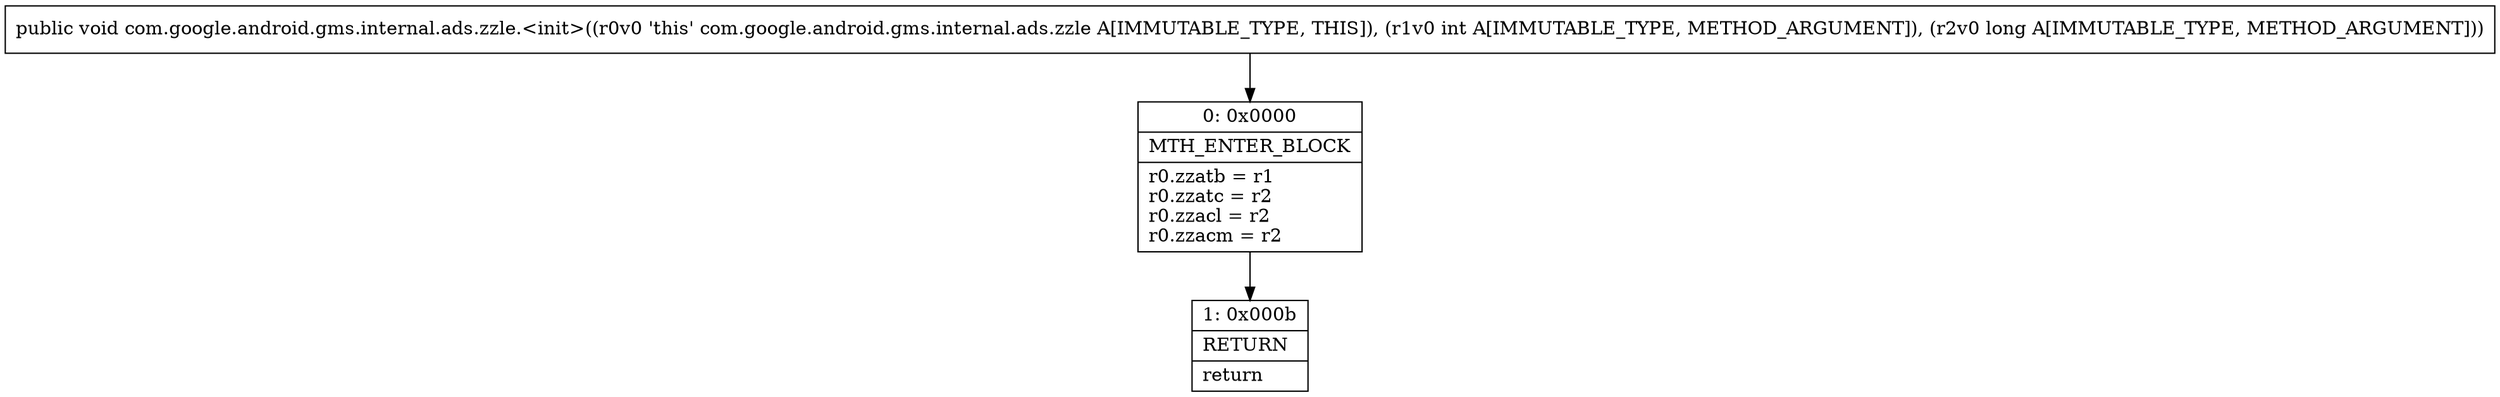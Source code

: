 digraph "CFG forcom.google.android.gms.internal.ads.zzle.\<init\>(IJ)V" {
Node_0 [shape=record,label="{0\:\ 0x0000|MTH_ENTER_BLOCK\l|r0.zzatb = r1\lr0.zzatc = r2\lr0.zzacl = r2\lr0.zzacm = r2\l}"];
Node_1 [shape=record,label="{1\:\ 0x000b|RETURN\l|return\l}"];
MethodNode[shape=record,label="{public void com.google.android.gms.internal.ads.zzle.\<init\>((r0v0 'this' com.google.android.gms.internal.ads.zzle A[IMMUTABLE_TYPE, THIS]), (r1v0 int A[IMMUTABLE_TYPE, METHOD_ARGUMENT]), (r2v0 long A[IMMUTABLE_TYPE, METHOD_ARGUMENT])) }"];
MethodNode -> Node_0;
Node_0 -> Node_1;
}

